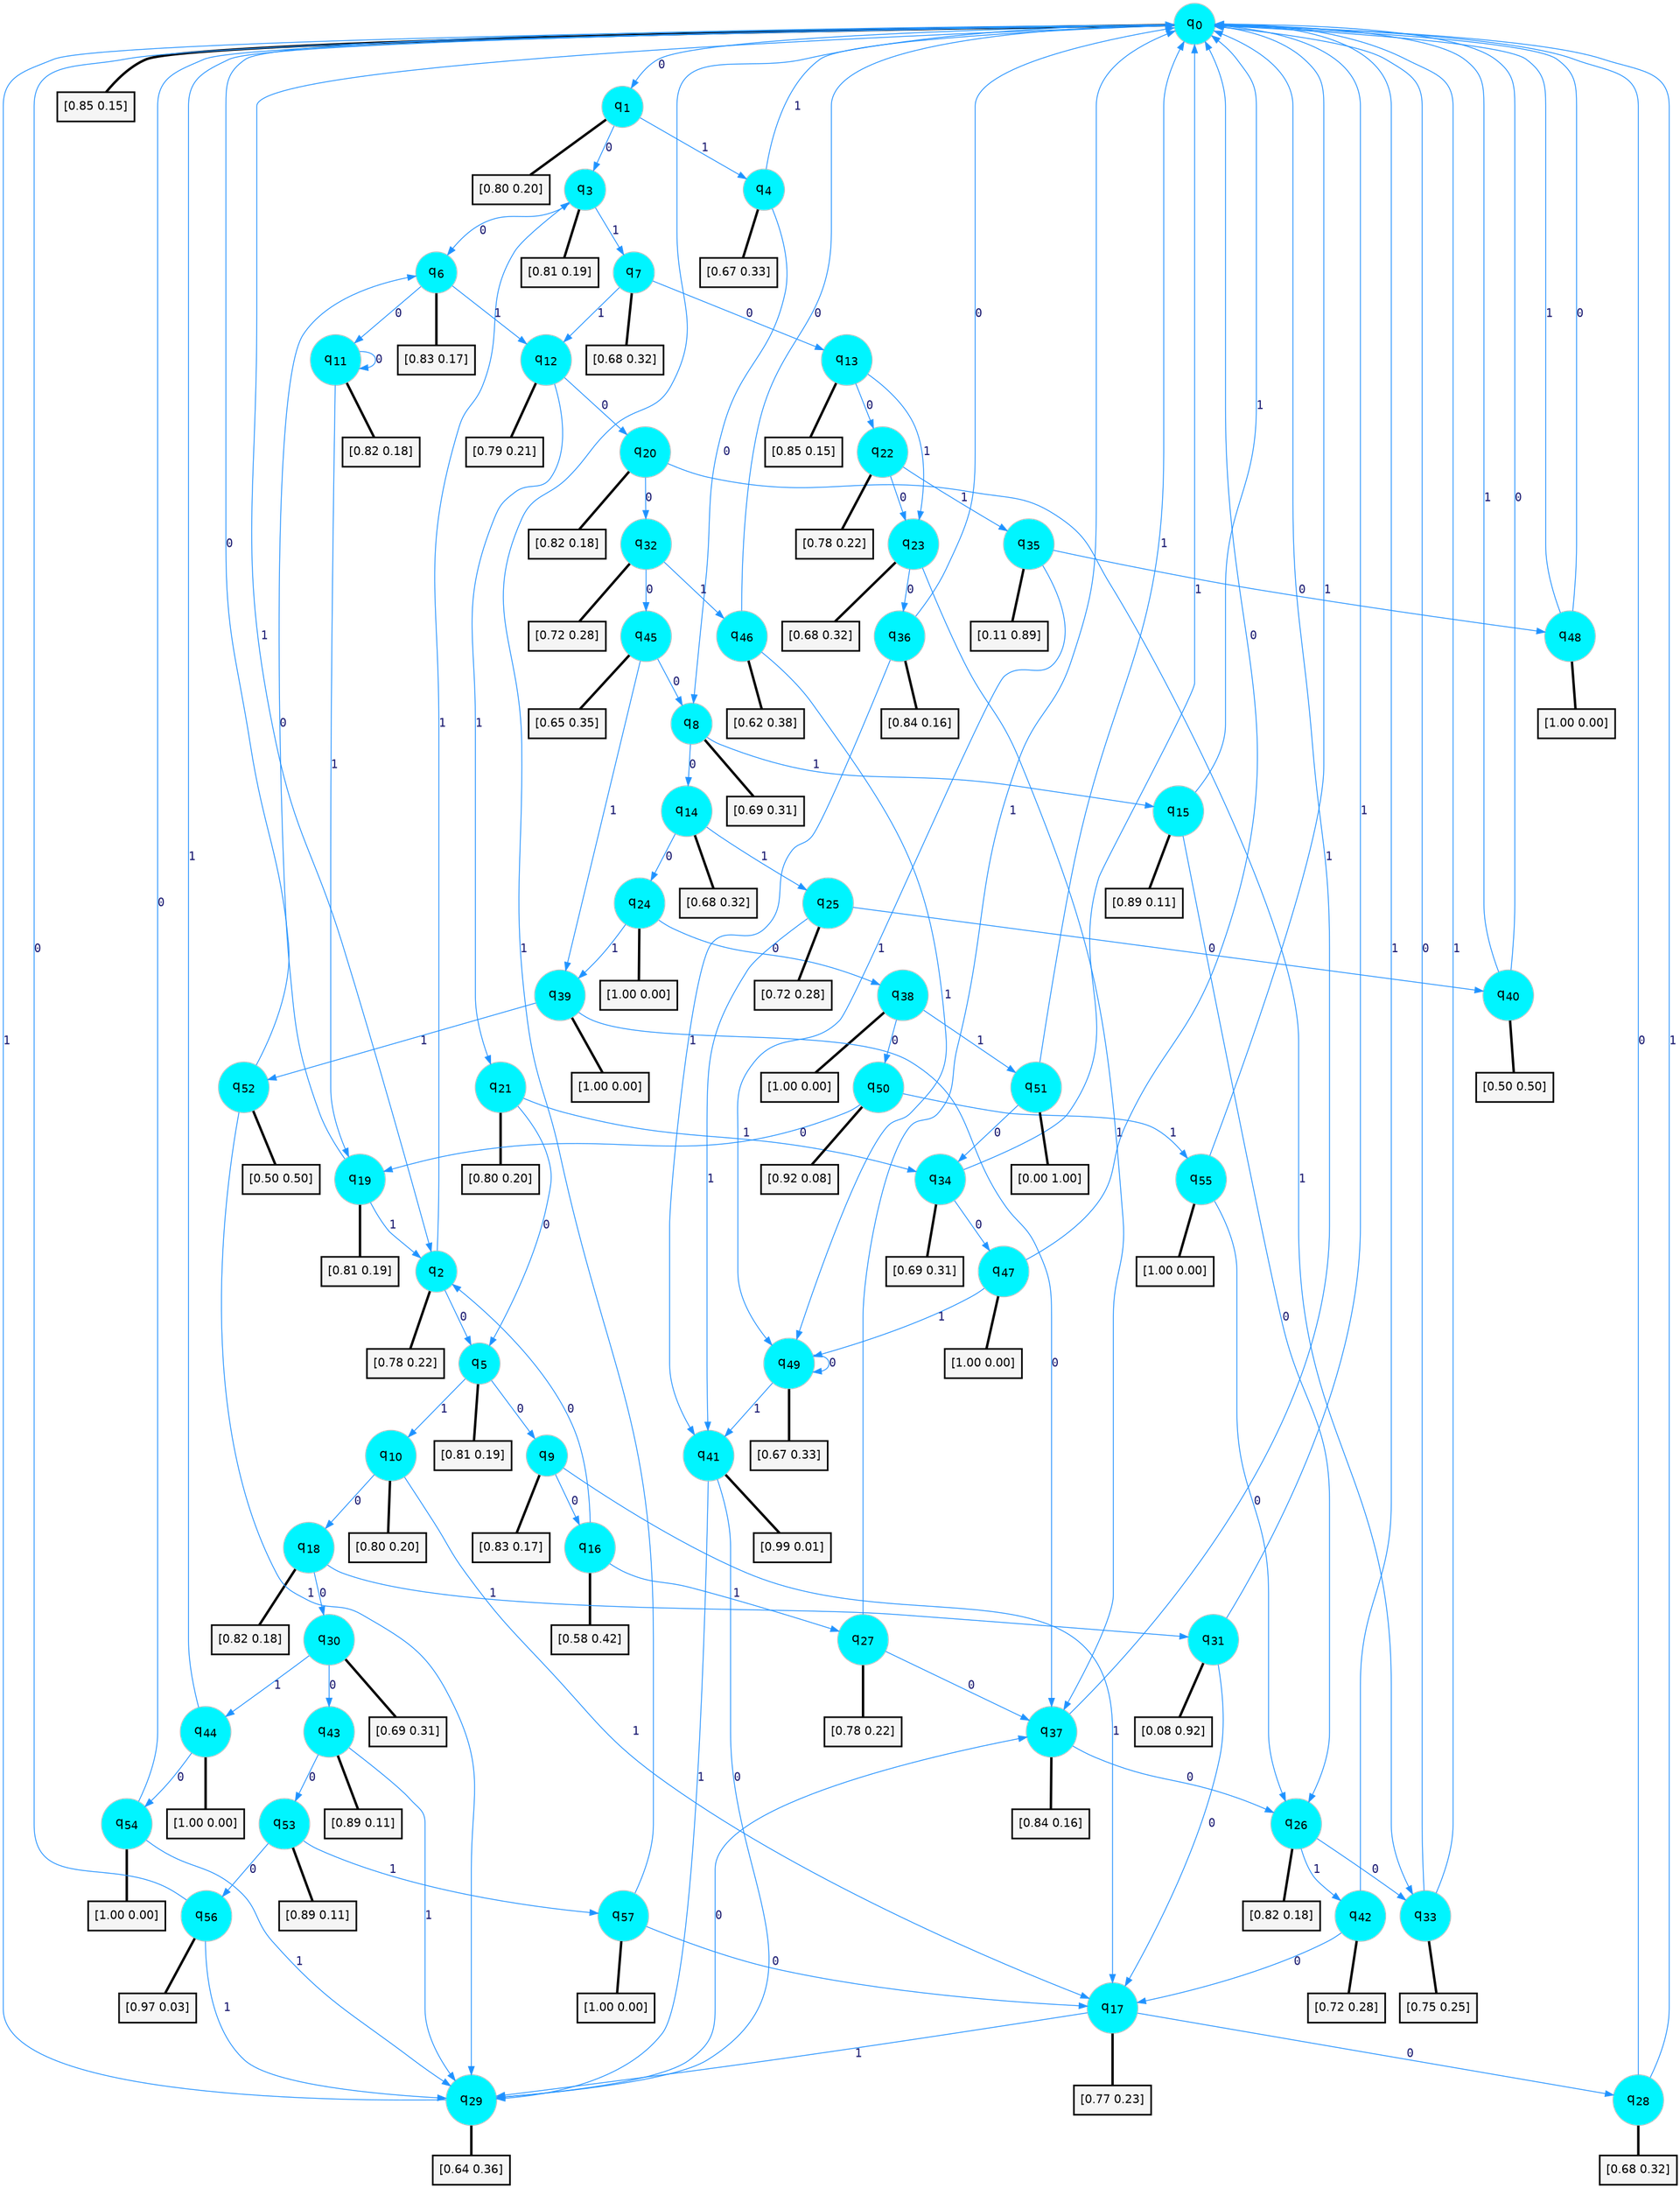 digraph G {
graph [
bgcolor=transparent, dpi=300, rankdir=TD, size="40,25"];
node [
color=gray, fillcolor=turquoise1, fontcolor=black, fontname=Helvetica, fontsize=16, fontweight=bold, shape=circle, style=filled];
edge [
arrowsize=1, color=dodgerblue1, fontcolor=midnightblue, fontname=courier, fontweight=bold, penwidth=1, style=solid, weight=20];
0[label=<q<SUB>0</SUB>>];
1[label=<q<SUB>1</SUB>>];
2[label=<q<SUB>2</SUB>>];
3[label=<q<SUB>3</SUB>>];
4[label=<q<SUB>4</SUB>>];
5[label=<q<SUB>5</SUB>>];
6[label=<q<SUB>6</SUB>>];
7[label=<q<SUB>7</SUB>>];
8[label=<q<SUB>8</SUB>>];
9[label=<q<SUB>9</SUB>>];
10[label=<q<SUB>10</SUB>>];
11[label=<q<SUB>11</SUB>>];
12[label=<q<SUB>12</SUB>>];
13[label=<q<SUB>13</SUB>>];
14[label=<q<SUB>14</SUB>>];
15[label=<q<SUB>15</SUB>>];
16[label=<q<SUB>16</SUB>>];
17[label=<q<SUB>17</SUB>>];
18[label=<q<SUB>18</SUB>>];
19[label=<q<SUB>19</SUB>>];
20[label=<q<SUB>20</SUB>>];
21[label=<q<SUB>21</SUB>>];
22[label=<q<SUB>22</SUB>>];
23[label=<q<SUB>23</SUB>>];
24[label=<q<SUB>24</SUB>>];
25[label=<q<SUB>25</SUB>>];
26[label=<q<SUB>26</SUB>>];
27[label=<q<SUB>27</SUB>>];
28[label=<q<SUB>28</SUB>>];
29[label=<q<SUB>29</SUB>>];
30[label=<q<SUB>30</SUB>>];
31[label=<q<SUB>31</SUB>>];
32[label=<q<SUB>32</SUB>>];
33[label=<q<SUB>33</SUB>>];
34[label=<q<SUB>34</SUB>>];
35[label=<q<SUB>35</SUB>>];
36[label=<q<SUB>36</SUB>>];
37[label=<q<SUB>37</SUB>>];
38[label=<q<SUB>38</SUB>>];
39[label=<q<SUB>39</SUB>>];
40[label=<q<SUB>40</SUB>>];
41[label=<q<SUB>41</SUB>>];
42[label=<q<SUB>42</SUB>>];
43[label=<q<SUB>43</SUB>>];
44[label=<q<SUB>44</SUB>>];
45[label=<q<SUB>45</SUB>>];
46[label=<q<SUB>46</SUB>>];
47[label=<q<SUB>47</SUB>>];
48[label=<q<SUB>48</SUB>>];
49[label=<q<SUB>49</SUB>>];
50[label=<q<SUB>50</SUB>>];
51[label=<q<SUB>51</SUB>>];
52[label=<q<SUB>52</SUB>>];
53[label=<q<SUB>53</SUB>>];
54[label=<q<SUB>54</SUB>>];
55[label=<q<SUB>55</SUB>>];
56[label=<q<SUB>56</SUB>>];
57[label=<q<SUB>57</SUB>>];
58[label="[0.85 0.15]", shape=box,fontcolor=black, fontname=Helvetica, fontsize=14, penwidth=2, fillcolor=whitesmoke,color=black];
59[label="[0.80 0.20]", shape=box,fontcolor=black, fontname=Helvetica, fontsize=14, penwidth=2, fillcolor=whitesmoke,color=black];
60[label="[0.78 0.22]", shape=box,fontcolor=black, fontname=Helvetica, fontsize=14, penwidth=2, fillcolor=whitesmoke,color=black];
61[label="[0.81 0.19]", shape=box,fontcolor=black, fontname=Helvetica, fontsize=14, penwidth=2, fillcolor=whitesmoke,color=black];
62[label="[0.67 0.33]", shape=box,fontcolor=black, fontname=Helvetica, fontsize=14, penwidth=2, fillcolor=whitesmoke,color=black];
63[label="[0.81 0.19]", shape=box,fontcolor=black, fontname=Helvetica, fontsize=14, penwidth=2, fillcolor=whitesmoke,color=black];
64[label="[0.83 0.17]", shape=box,fontcolor=black, fontname=Helvetica, fontsize=14, penwidth=2, fillcolor=whitesmoke,color=black];
65[label="[0.68 0.32]", shape=box,fontcolor=black, fontname=Helvetica, fontsize=14, penwidth=2, fillcolor=whitesmoke,color=black];
66[label="[0.69 0.31]", shape=box,fontcolor=black, fontname=Helvetica, fontsize=14, penwidth=2, fillcolor=whitesmoke,color=black];
67[label="[0.83 0.17]", shape=box,fontcolor=black, fontname=Helvetica, fontsize=14, penwidth=2, fillcolor=whitesmoke,color=black];
68[label="[0.80 0.20]", shape=box,fontcolor=black, fontname=Helvetica, fontsize=14, penwidth=2, fillcolor=whitesmoke,color=black];
69[label="[0.82 0.18]", shape=box,fontcolor=black, fontname=Helvetica, fontsize=14, penwidth=2, fillcolor=whitesmoke,color=black];
70[label="[0.79 0.21]", shape=box,fontcolor=black, fontname=Helvetica, fontsize=14, penwidth=2, fillcolor=whitesmoke,color=black];
71[label="[0.85 0.15]", shape=box,fontcolor=black, fontname=Helvetica, fontsize=14, penwidth=2, fillcolor=whitesmoke,color=black];
72[label="[0.68 0.32]", shape=box,fontcolor=black, fontname=Helvetica, fontsize=14, penwidth=2, fillcolor=whitesmoke,color=black];
73[label="[0.89 0.11]", shape=box,fontcolor=black, fontname=Helvetica, fontsize=14, penwidth=2, fillcolor=whitesmoke,color=black];
74[label="[0.58 0.42]", shape=box,fontcolor=black, fontname=Helvetica, fontsize=14, penwidth=2, fillcolor=whitesmoke,color=black];
75[label="[0.77 0.23]", shape=box,fontcolor=black, fontname=Helvetica, fontsize=14, penwidth=2, fillcolor=whitesmoke,color=black];
76[label="[0.82 0.18]", shape=box,fontcolor=black, fontname=Helvetica, fontsize=14, penwidth=2, fillcolor=whitesmoke,color=black];
77[label="[0.81 0.19]", shape=box,fontcolor=black, fontname=Helvetica, fontsize=14, penwidth=2, fillcolor=whitesmoke,color=black];
78[label="[0.82 0.18]", shape=box,fontcolor=black, fontname=Helvetica, fontsize=14, penwidth=2, fillcolor=whitesmoke,color=black];
79[label="[0.80 0.20]", shape=box,fontcolor=black, fontname=Helvetica, fontsize=14, penwidth=2, fillcolor=whitesmoke,color=black];
80[label="[0.78 0.22]", shape=box,fontcolor=black, fontname=Helvetica, fontsize=14, penwidth=2, fillcolor=whitesmoke,color=black];
81[label="[0.68 0.32]", shape=box,fontcolor=black, fontname=Helvetica, fontsize=14, penwidth=2, fillcolor=whitesmoke,color=black];
82[label="[1.00 0.00]", shape=box,fontcolor=black, fontname=Helvetica, fontsize=14, penwidth=2, fillcolor=whitesmoke,color=black];
83[label="[0.72 0.28]", shape=box,fontcolor=black, fontname=Helvetica, fontsize=14, penwidth=2, fillcolor=whitesmoke,color=black];
84[label="[0.82 0.18]", shape=box,fontcolor=black, fontname=Helvetica, fontsize=14, penwidth=2, fillcolor=whitesmoke,color=black];
85[label="[0.78 0.22]", shape=box,fontcolor=black, fontname=Helvetica, fontsize=14, penwidth=2, fillcolor=whitesmoke,color=black];
86[label="[0.68 0.32]", shape=box,fontcolor=black, fontname=Helvetica, fontsize=14, penwidth=2, fillcolor=whitesmoke,color=black];
87[label="[0.64 0.36]", shape=box,fontcolor=black, fontname=Helvetica, fontsize=14, penwidth=2, fillcolor=whitesmoke,color=black];
88[label="[0.69 0.31]", shape=box,fontcolor=black, fontname=Helvetica, fontsize=14, penwidth=2, fillcolor=whitesmoke,color=black];
89[label="[0.08 0.92]", shape=box,fontcolor=black, fontname=Helvetica, fontsize=14, penwidth=2, fillcolor=whitesmoke,color=black];
90[label="[0.72 0.28]", shape=box,fontcolor=black, fontname=Helvetica, fontsize=14, penwidth=2, fillcolor=whitesmoke,color=black];
91[label="[0.75 0.25]", shape=box,fontcolor=black, fontname=Helvetica, fontsize=14, penwidth=2, fillcolor=whitesmoke,color=black];
92[label="[0.69 0.31]", shape=box,fontcolor=black, fontname=Helvetica, fontsize=14, penwidth=2, fillcolor=whitesmoke,color=black];
93[label="[0.11 0.89]", shape=box,fontcolor=black, fontname=Helvetica, fontsize=14, penwidth=2, fillcolor=whitesmoke,color=black];
94[label="[0.84 0.16]", shape=box,fontcolor=black, fontname=Helvetica, fontsize=14, penwidth=2, fillcolor=whitesmoke,color=black];
95[label="[0.84 0.16]", shape=box,fontcolor=black, fontname=Helvetica, fontsize=14, penwidth=2, fillcolor=whitesmoke,color=black];
96[label="[1.00 0.00]", shape=box,fontcolor=black, fontname=Helvetica, fontsize=14, penwidth=2, fillcolor=whitesmoke,color=black];
97[label="[1.00 0.00]", shape=box,fontcolor=black, fontname=Helvetica, fontsize=14, penwidth=2, fillcolor=whitesmoke,color=black];
98[label="[0.50 0.50]", shape=box,fontcolor=black, fontname=Helvetica, fontsize=14, penwidth=2, fillcolor=whitesmoke,color=black];
99[label="[0.99 0.01]", shape=box,fontcolor=black, fontname=Helvetica, fontsize=14, penwidth=2, fillcolor=whitesmoke,color=black];
100[label="[0.72 0.28]", shape=box,fontcolor=black, fontname=Helvetica, fontsize=14, penwidth=2, fillcolor=whitesmoke,color=black];
101[label="[0.89 0.11]", shape=box,fontcolor=black, fontname=Helvetica, fontsize=14, penwidth=2, fillcolor=whitesmoke,color=black];
102[label="[1.00 0.00]", shape=box,fontcolor=black, fontname=Helvetica, fontsize=14, penwidth=2, fillcolor=whitesmoke,color=black];
103[label="[0.65 0.35]", shape=box,fontcolor=black, fontname=Helvetica, fontsize=14, penwidth=2, fillcolor=whitesmoke,color=black];
104[label="[0.62 0.38]", shape=box,fontcolor=black, fontname=Helvetica, fontsize=14, penwidth=2, fillcolor=whitesmoke,color=black];
105[label="[1.00 0.00]", shape=box,fontcolor=black, fontname=Helvetica, fontsize=14, penwidth=2, fillcolor=whitesmoke,color=black];
106[label="[1.00 0.00]", shape=box,fontcolor=black, fontname=Helvetica, fontsize=14, penwidth=2, fillcolor=whitesmoke,color=black];
107[label="[0.67 0.33]", shape=box,fontcolor=black, fontname=Helvetica, fontsize=14, penwidth=2, fillcolor=whitesmoke,color=black];
108[label="[0.92 0.08]", shape=box,fontcolor=black, fontname=Helvetica, fontsize=14, penwidth=2, fillcolor=whitesmoke,color=black];
109[label="[0.00 1.00]", shape=box,fontcolor=black, fontname=Helvetica, fontsize=14, penwidth=2, fillcolor=whitesmoke,color=black];
110[label="[0.50 0.50]", shape=box,fontcolor=black, fontname=Helvetica, fontsize=14, penwidth=2, fillcolor=whitesmoke,color=black];
111[label="[0.89 0.11]", shape=box,fontcolor=black, fontname=Helvetica, fontsize=14, penwidth=2, fillcolor=whitesmoke,color=black];
112[label="[1.00 0.00]", shape=box,fontcolor=black, fontname=Helvetica, fontsize=14, penwidth=2, fillcolor=whitesmoke,color=black];
113[label="[1.00 0.00]", shape=box,fontcolor=black, fontname=Helvetica, fontsize=14, penwidth=2, fillcolor=whitesmoke,color=black];
114[label="[0.97 0.03]", shape=box,fontcolor=black, fontname=Helvetica, fontsize=14, penwidth=2, fillcolor=whitesmoke,color=black];
115[label="[1.00 0.00]", shape=box,fontcolor=black, fontname=Helvetica, fontsize=14, penwidth=2, fillcolor=whitesmoke,color=black];
0->1 [label=0];
0->2 [label=1];
0->58 [arrowhead=none, penwidth=3,color=black];
1->3 [label=0];
1->4 [label=1];
1->59 [arrowhead=none, penwidth=3,color=black];
2->5 [label=0];
2->3 [label=1];
2->60 [arrowhead=none, penwidth=3,color=black];
3->6 [label=0];
3->7 [label=1];
3->61 [arrowhead=none, penwidth=3,color=black];
4->8 [label=0];
4->0 [label=1];
4->62 [arrowhead=none, penwidth=3,color=black];
5->9 [label=0];
5->10 [label=1];
5->63 [arrowhead=none, penwidth=3,color=black];
6->11 [label=0];
6->12 [label=1];
6->64 [arrowhead=none, penwidth=3,color=black];
7->13 [label=0];
7->12 [label=1];
7->65 [arrowhead=none, penwidth=3,color=black];
8->14 [label=0];
8->15 [label=1];
8->66 [arrowhead=none, penwidth=3,color=black];
9->16 [label=0];
9->17 [label=1];
9->67 [arrowhead=none, penwidth=3,color=black];
10->18 [label=0];
10->17 [label=1];
10->68 [arrowhead=none, penwidth=3,color=black];
11->11 [label=0];
11->19 [label=1];
11->69 [arrowhead=none, penwidth=3,color=black];
12->20 [label=0];
12->21 [label=1];
12->70 [arrowhead=none, penwidth=3,color=black];
13->22 [label=0];
13->23 [label=1];
13->71 [arrowhead=none, penwidth=3,color=black];
14->24 [label=0];
14->25 [label=1];
14->72 [arrowhead=none, penwidth=3,color=black];
15->26 [label=0];
15->0 [label=1];
15->73 [arrowhead=none, penwidth=3,color=black];
16->2 [label=0];
16->27 [label=1];
16->74 [arrowhead=none, penwidth=3,color=black];
17->28 [label=0];
17->29 [label=1];
17->75 [arrowhead=none, penwidth=3,color=black];
18->30 [label=0];
18->31 [label=1];
18->76 [arrowhead=none, penwidth=3,color=black];
19->6 [label=0];
19->2 [label=1];
19->77 [arrowhead=none, penwidth=3,color=black];
20->32 [label=0];
20->33 [label=1];
20->78 [arrowhead=none, penwidth=3,color=black];
21->5 [label=0];
21->34 [label=1];
21->79 [arrowhead=none, penwidth=3,color=black];
22->23 [label=0];
22->35 [label=1];
22->80 [arrowhead=none, penwidth=3,color=black];
23->36 [label=0];
23->37 [label=1];
23->81 [arrowhead=none, penwidth=3,color=black];
24->38 [label=0];
24->39 [label=1];
24->82 [arrowhead=none, penwidth=3,color=black];
25->40 [label=0];
25->41 [label=1];
25->83 [arrowhead=none, penwidth=3,color=black];
26->33 [label=0];
26->42 [label=1];
26->84 [arrowhead=none, penwidth=3,color=black];
27->37 [label=0];
27->0 [label=1];
27->85 [arrowhead=none, penwidth=3,color=black];
28->0 [label=0];
28->0 [label=1];
28->86 [arrowhead=none, penwidth=3,color=black];
29->37 [label=0];
29->0 [label=1];
29->87 [arrowhead=none, penwidth=3,color=black];
30->43 [label=0];
30->44 [label=1];
30->88 [arrowhead=none, penwidth=3,color=black];
31->17 [label=0];
31->0 [label=1];
31->89 [arrowhead=none, penwidth=3,color=black];
32->45 [label=0];
32->46 [label=1];
32->90 [arrowhead=none, penwidth=3,color=black];
33->0 [label=0];
33->0 [label=1];
33->91 [arrowhead=none, penwidth=3,color=black];
34->47 [label=0];
34->0 [label=1];
34->92 [arrowhead=none, penwidth=3,color=black];
35->48 [label=0];
35->49 [label=1];
35->93 [arrowhead=none, penwidth=3,color=black];
36->0 [label=0];
36->41 [label=1];
36->94 [arrowhead=none, penwidth=3,color=black];
37->26 [label=0];
37->0 [label=1];
37->95 [arrowhead=none, penwidth=3,color=black];
38->50 [label=0];
38->51 [label=1];
38->96 [arrowhead=none, penwidth=3,color=black];
39->37 [label=0];
39->52 [label=1];
39->97 [arrowhead=none, penwidth=3,color=black];
40->0 [label=0];
40->0 [label=1];
40->98 [arrowhead=none, penwidth=3,color=black];
41->29 [label=0];
41->29 [label=1];
41->99 [arrowhead=none, penwidth=3,color=black];
42->17 [label=0];
42->0 [label=1];
42->100 [arrowhead=none, penwidth=3,color=black];
43->53 [label=0];
43->29 [label=1];
43->101 [arrowhead=none, penwidth=3,color=black];
44->54 [label=0];
44->0 [label=1];
44->102 [arrowhead=none, penwidth=3,color=black];
45->8 [label=0];
45->39 [label=1];
45->103 [arrowhead=none, penwidth=3,color=black];
46->0 [label=0];
46->49 [label=1];
46->104 [arrowhead=none, penwidth=3,color=black];
47->0 [label=0];
47->49 [label=1];
47->105 [arrowhead=none, penwidth=3,color=black];
48->0 [label=0];
48->0 [label=1];
48->106 [arrowhead=none, penwidth=3,color=black];
49->49 [label=0];
49->41 [label=1];
49->107 [arrowhead=none, penwidth=3,color=black];
50->19 [label=0];
50->55 [label=1];
50->108 [arrowhead=none, penwidth=3,color=black];
51->34 [label=0];
51->0 [label=1];
51->109 [arrowhead=none, penwidth=3,color=black];
52->0 [label=0];
52->29 [label=1];
52->110 [arrowhead=none, penwidth=3,color=black];
53->56 [label=0];
53->57 [label=1];
53->111 [arrowhead=none, penwidth=3,color=black];
54->0 [label=0];
54->29 [label=1];
54->112 [arrowhead=none, penwidth=3,color=black];
55->26 [label=0];
55->0 [label=1];
55->113 [arrowhead=none, penwidth=3,color=black];
56->0 [label=0];
56->29 [label=1];
56->114 [arrowhead=none, penwidth=3,color=black];
57->17 [label=0];
57->0 [label=1];
57->115 [arrowhead=none, penwidth=3,color=black];
}
